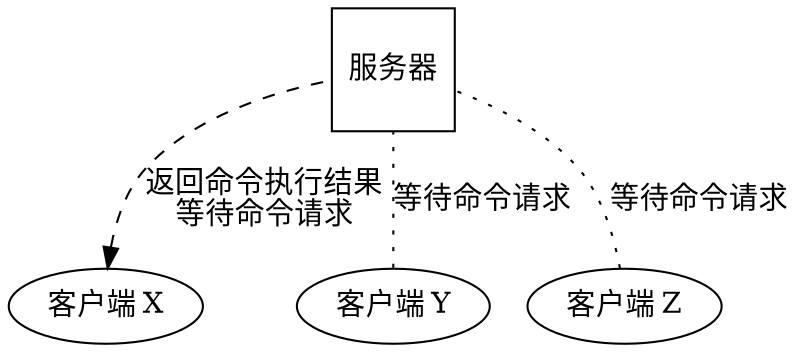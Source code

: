 digraph e 
{
    rankdir = BT;

    server [label = "服务器", shape=square];

    cx [label = "客户端 X"];

    cy [label = "客户端 Y"];

    cz [label = "客户端 Z"];

    cx -> server [dir=back, style=dashed, label="返回命令执行结果\n等待命令请求"];
    cy -> server [dir=none, style=dotted, label="等待命令请求"];
    cz -> server [dir=none, style=dotted, label="等待命令请求"];
}
